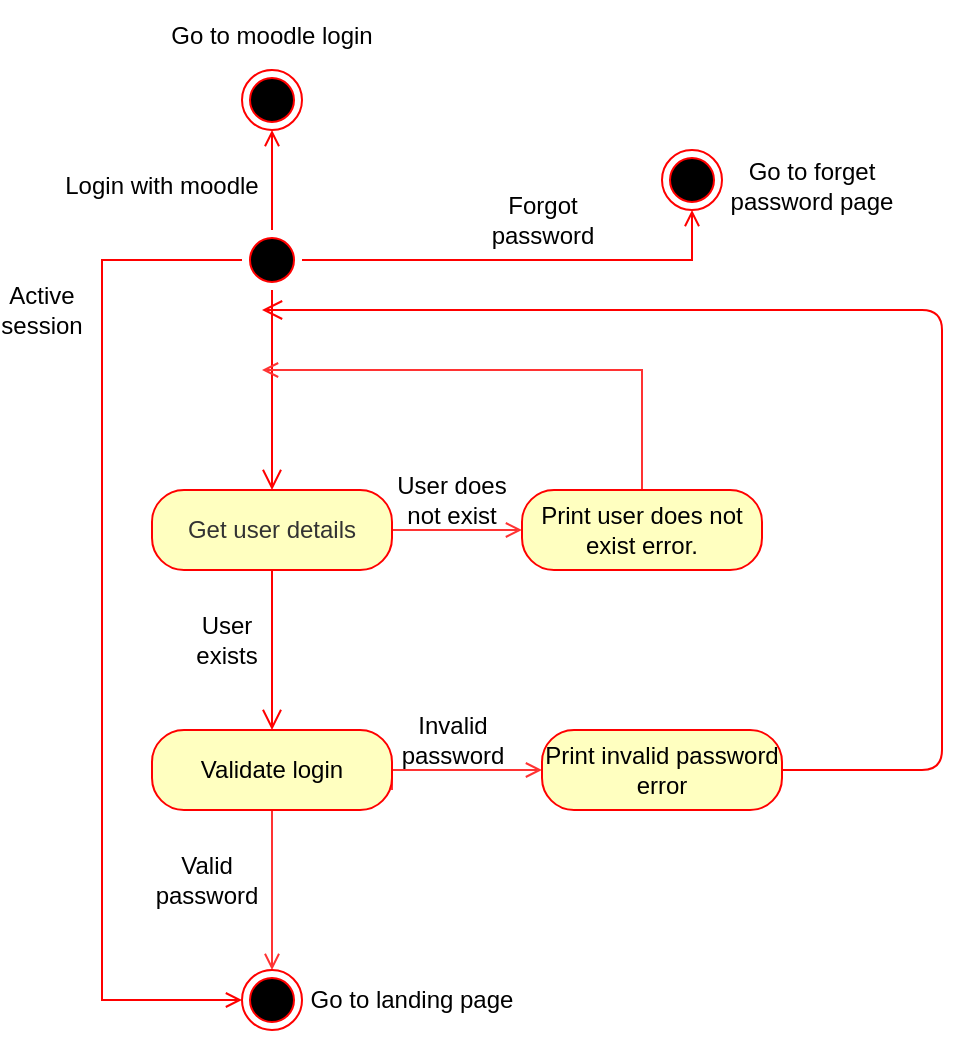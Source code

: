 <mxfile version="12.9.9" type="device"><diagram name="Page-1" id="e7e014a7-5840-1c2e-5031-d8a46d1fe8dd"><mxGraphModel dx="1038" dy="1401" grid="1" gridSize="10" guides="1" tooltips="1" connect="1" arrows="1" fold="1" page="1" pageScale="1" pageWidth="1169" pageHeight="826" background="#ffffff" math="0" shadow="0"><root><mxCell id="0"/><mxCell id="1" parent="0"/><mxCell id="qxdA_kbtUOldHFDPIeFM-17" style="edgeStyle=orthogonalEdgeStyle;rounded=0;orthogonalLoop=1;jettySize=auto;html=1;entryX=0.5;entryY=1;entryDx=0;entryDy=0;endArrow=open;endFill=0;strokeColor=#FF0000;" parent="1" source="cNfwhekLYFBPGd0EELtA-41" target="qxdA_kbtUOldHFDPIeFM-10" edge="1"><mxGeometry relative="1" as="geometry"><Array as="points"><mxPoint x="585" y="125"/></Array></mxGeometry></mxCell><mxCell id="qxdA_kbtUOldHFDPIeFM-18" style="edgeStyle=orthogonalEdgeStyle;rounded=0;orthogonalLoop=1;jettySize=auto;html=1;endArrow=open;endFill=0;strokeColor=#FF0000;entryX=0;entryY=0.5;entryDx=0;entryDy=0;" parent="1" source="cNfwhekLYFBPGd0EELtA-41" target="cNfwhekLYFBPGd0EELtA-62" edge="1"><mxGeometry relative="1" as="geometry"><mxPoint x="190" y="125" as="targetPoint"/><Array as="points"><mxPoint x="290" y="125"/><mxPoint x="290" y="495"/></Array></mxGeometry></mxCell><mxCell id="hpKaqUBEXIY6Ty9HshB4-1" style="edgeStyle=orthogonalEdgeStyle;rounded=0;orthogonalLoop=1;jettySize=auto;html=1;endArrow=open;endFill=0;strokeColor=#FF0000;entryX=0.5;entryY=1;entryDx=0;entryDy=0;" parent="1" source="cNfwhekLYFBPGd0EELtA-41" target="hpKaqUBEXIY6Ty9HshB4-3" edge="1"><mxGeometry relative="1" as="geometry"><mxPoint x="375" y="40" as="targetPoint"/></mxGeometry></mxCell><mxCell id="cNfwhekLYFBPGd0EELtA-41" value="" style="ellipse;html=1;shape=startState;fillColor=#000000;strokeColor=#ff0000;" parent="1" vertex="1"><mxGeometry x="360" y="110" width="30" height="30" as="geometry"/></mxCell><mxCell id="cNfwhekLYFBPGd0EELtA-42" value="" style="edgeStyle=orthogonalEdgeStyle;html=1;verticalAlign=bottom;endArrow=open;endSize=8;strokeColor=#ff0000;entryX=0.5;entryY=0;entryDx=0;entryDy=0;entryPerimeter=0;" parent="1" source="cNfwhekLYFBPGd0EELtA-41" target="cNfwhekLYFBPGd0EELtA-50" edge="1"><mxGeometry relative="1" as="geometry"><mxPoint x="385" y="210" as="targetPoint"/></mxGeometry></mxCell><mxCell id="cNfwhekLYFBPGd0EELtA-57" style="edgeStyle=orthogonalEdgeStyle;rounded=0;orthogonalLoop=1;jettySize=auto;html=1;entryX=0;entryY=0.5;entryDx=0;entryDy=0;endArrow=open;endFill=0;strokeColor=#FF3333;" parent="1" source="cNfwhekLYFBPGd0EELtA-50" target="cNfwhekLYFBPGd0EELtA-54" edge="1"><mxGeometry relative="1" as="geometry"/></mxCell><mxCell id="cNfwhekLYFBPGd0EELtA-50" value="&lt;span style=&quot;color: rgb(51 , 51 , 51)&quot;&gt;Get user details&lt;/span&gt;" style="rounded=1;whiteSpace=wrap;html=1;arcSize=40;fontColor=#000000;fillColor=#ffffc0;strokeColor=#ff0000;" parent="1" vertex="1"><mxGeometry x="315" y="240" width="120" height="40" as="geometry"/></mxCell><mxCell id="cNfwhekLYFBPGd0EELtA-51" value="" style="edgeStyle=orthogonalEdgeStyle;html=1;verticalAlign=bottom;endArrow=open;endSize=8;strokeColor=#ff0000;" parent="1" source="cNfwhekLYFBPGd0EELtA-50" target="cNfwhekLYFBPGd0EELtA-52" edge="1"><mxGeometry relative="1" as="geometry"><mxPoint x="385" y="360" as="targetPoint"/></mxGeometry></mxCell><mxCell id="cNfwhekLYFBPGd0EELtA-58" style="edgeStyle=orthogonalEdgeStyle;rounded=0;orthogonalLoop=1;jettySize=auto;html=1;exitX=1;exitY=0.75;exitDx=0;exitDy=0;endArrow=open;endFill=0;strokeColor=#FF3333;entryX=0;entryY=0.5;entryDx=0;entryDy=0;" parent="1" source="cNfwhekLYFBPGd0EELtA-52" target="cNfwhekLYFBPGd0EELtA-59" edge="1"><mxGeometry relative="1" as="geometry"><mxPoint x="580" y="380" as="targetPoint"/><Array as="points"><mxPoint x="435" y="380"/></Array></mxGeometry></mxCell><mxCell id="cNfwhekLYFBPGd0EELtA-63" style="edgeStyle=orthogonalEdgeStyle;rounded=0;orthogonalLoop=1;jettySize=auto;html=1;exitX=0.5;exitY=1;exitDx=0;exitDy=0;entryX=0.5;entryY=0;entryDx=0;entryDy=0;endArrow=open;endFill=0;strokeColor=#FF3333;" parent="1" source="cNfwhekLYFBPGd0EELtA-52" target="cNfwhekLYFBPGd0EELtA-62" edge="1"><mxGeometry relative="1" as="geometry"/></mxCell><mxCell id="cNfwhekLYFBPGd0EELtA-52" value="Validate login" style="rounded=1;whiteSpace=wrap;html=1;arcSize=40;fontColor=#000000;fillColor=#ffffc0;strokeColor=#ff0000;" parent="1" vertex="1"><mxGeometry x="315" y="360" width="120" height="40" as="geometry"/></mxCell><mxCell id="cNfwhekLYFBPGd0EELtA-56" style="edgeStyle=orthogonalEdgeStyle;rounded=0;orthogonalLoop=1;jettySize=auto;html=1;endArrow=open;endFill=0;strokeColor=#FF3333;" parent="1" source="cNfwhekLYFBPGd0EELtA-54" edge="1"><mxGeometry relative="1" as="geometry"><mxPoint x="370" y="180" as="targetPoint"/><Array as="points"><mxPoint x="560" y="180"/></Array></mxGeometry></mxCell><mxCell id="cNfwhekLYFBPGd0EELtA-54" value="Print user does not exist error." style="rounded=1;whiteSpace=wrap;html=1;arcSize=40;fontColor=#000000;fillColor=#ffffc0;strokeColor=#ff0000;" parent="1" vertex="1"><mxGeometry x="500" y="240" width="120" height="40" as="geometry"/></mxCell><mxCell id="cNfwhekLYFBPGd0EELtA-59" value="Print invalid password error" style="rounded=1;whiteSpace=wrap;html=1;arcSize=40;fontColor=#000000;fillColor=#ffffc0;strokeColor=#ff0000;" parent="1" vertex="1"><mxGeometry x="510" y="360" width="120" height="40" as="geometry"/></mxCell><mxCell id="cNfwhekLYFBPGd0EELtA-60" value="" style="edgeStyle=orthogonalEdgeStyle;html=1;verticalAlign=bottom;endArrow=open;endSize=8;strokeColor=#ff0000;" parent="1" source="cNfwhekLYFBPGd0EELtA-59" edge="1"><mxGeometry relative="1" as="geometry"><mxPoint x="370" y="150" as="targetPoint"/><Array as="points"><mxPoint x="710" y="380"/><mxPoint x="710" y="150"/></Array></mxGeometry></mxCell><mxCell id="cNfwhekLYFBPGd0EELtA-62" value="" style="ellipse;html=1;shape=endState;fillColor=#000000;strokeColor=#ff0000;" parent="1" vertex="1"><mxGeometry x="360" y="480" width="30" height="30" as="geometry"/></mxCell><mxCell id="cNfwhekLYFBPGd0EELtA-66" value="User exists" style="text;html=1;strokeColor=none;fillColor=none;align=center;verticalAlign=middle;whiteSpace=wrap;rounded=0;fontColor=#000000;" parent="1" vertex="1"><mxGeometry x="330" y="300" width="45" height="30" as="geometry"/></mxCell><mxCell id="cNfwhekLYFBPGd0EELtA-67" value="User does not exist" style="text;html=1;strokeColor=none;fillColor=none;align=center;verticalAlign=middle;whiteSpace=wrap;rounded=0;fontColor=#000000;" parent="1" vertex="1"><mxGeometry x="430" y="230" width="70" height="30" as="geometry"/></mxCell><mxCell id="cNfwhekLYFBPGd0EELtA-68" value="Valid password" style="text;html=1;strokeColor=none;fillColor=none;align=center;verticalAlign=middle;whiteSpace=wrap;rounded=0;fontColor=#000000;" parent="1" vertex="1"><mxGeometry x="320" y="420" width="45" height="30" as="geometry"/></mxCell><mxCell id="cNfwhekLYFBPGd0EELtA-69" value="Invalid password" style="text;html=1;strokeColor=none;fillColor=none;align=center;verticalAlign=middle;whiteSpace=wrap;rounded=0;fontColor=#000000;" parent="1" vertex="1"><mxGeometry x="442.5" y="350" width="45" height="30" as="geometry"/></mxCell><mxCell id="qxdA_kbtUOldHFDPIeFM-6" value="Forgot password" style="text;html=1;strokeColor=none;fillColor=none;align=center;verticalAlign=middle;whiteSpace=wrap;rounded=0;fontColor=#000000;" parent="1" vertex="1"><mxGeometry x="487.5" y="90" width="45" height="30" as="geometry"/></mxCell><mxCell id="qxdA_kbtUOldHFDPIeFM-10" value="" style="ellipse;html=1;shape=endState;fillColor=#000000;strokeColor=#ff0000;" parent="1" vertex="1"><mxGeometry x="570" y="70" width="30" height="30" as="geometry"/></mxCell><mxCell id="qxdA_kbtUOldHFDPIeFM-13" value="Go to forget password page" style="text;html=1;strokeColor=none;fillColor=none;align=center;verticalAlign=middle;whiteSpace=wrap;rounded=0;" parent="1" vertex="1"><mxGeometry x="590" y="70" width="110" height="35" as="geometry"/></mxCell><mxCell id="qxdA_kbtUOldHFDPIeFM-16" value="Go to landing page" style="text;html=1;strokeColor=none;fillColor=none;align=center;verticalAlign=middle;whiteSpace=wrap;rounded=0;" parent="1" vertex="1"><mxGeometry x="390" y="477.5" width="110" height="35" as="geometry"/></mxCell><mxCell id="qxdA_kbtUOldHFDPIeFM-19" value="Active session" style="text;html=1;strokeColor=none;fillColor=none;align=center;verticalAlign=middle;whiteSpace=wrap;rounded=0;" parent="1" vertex="1"><mxGeometry x="240" y="140" width="40" height="20" as="geometry"/></mxCell><mxCell id="hpKaqUBEXIY6Ty9HshB4-2" value="Go to moodle login" style="text;html=1;strokeColor=none;fillColor=none;align=center;verticalAlign=middle;whiteSpace=wrap;rounded=0;" parent="1" vertex="1"><mxGeometry x="320" y="-5" width="110" height="35" as="geometry"/></mxCell><mxCell id="hpKaqUBEXIY6Ty9HshB4-3" value="" style="ellipse;html=1;shape=endState;fillColor=#000000;strokeColor=#ff0000;" parent="1" vertex="1"><mxGeometry x="360" y="30" width="30" height="30" as="geometry"/></mxCell><mxCell id="hpKaqUBEXIY6Ty9HshB4-4" value="Login with moodle" style="text;html=1;strokeColor=none;fillColor=none;align=center;verticalAlign=middle;whiteSpace=wrap;rounded=0;" parent="1" vertex="1"><mxGeometry x="265" y="70" width="110" height="35" as="geometry"/></mxCell></root></mxGraphModel></diagram></mxfile>
